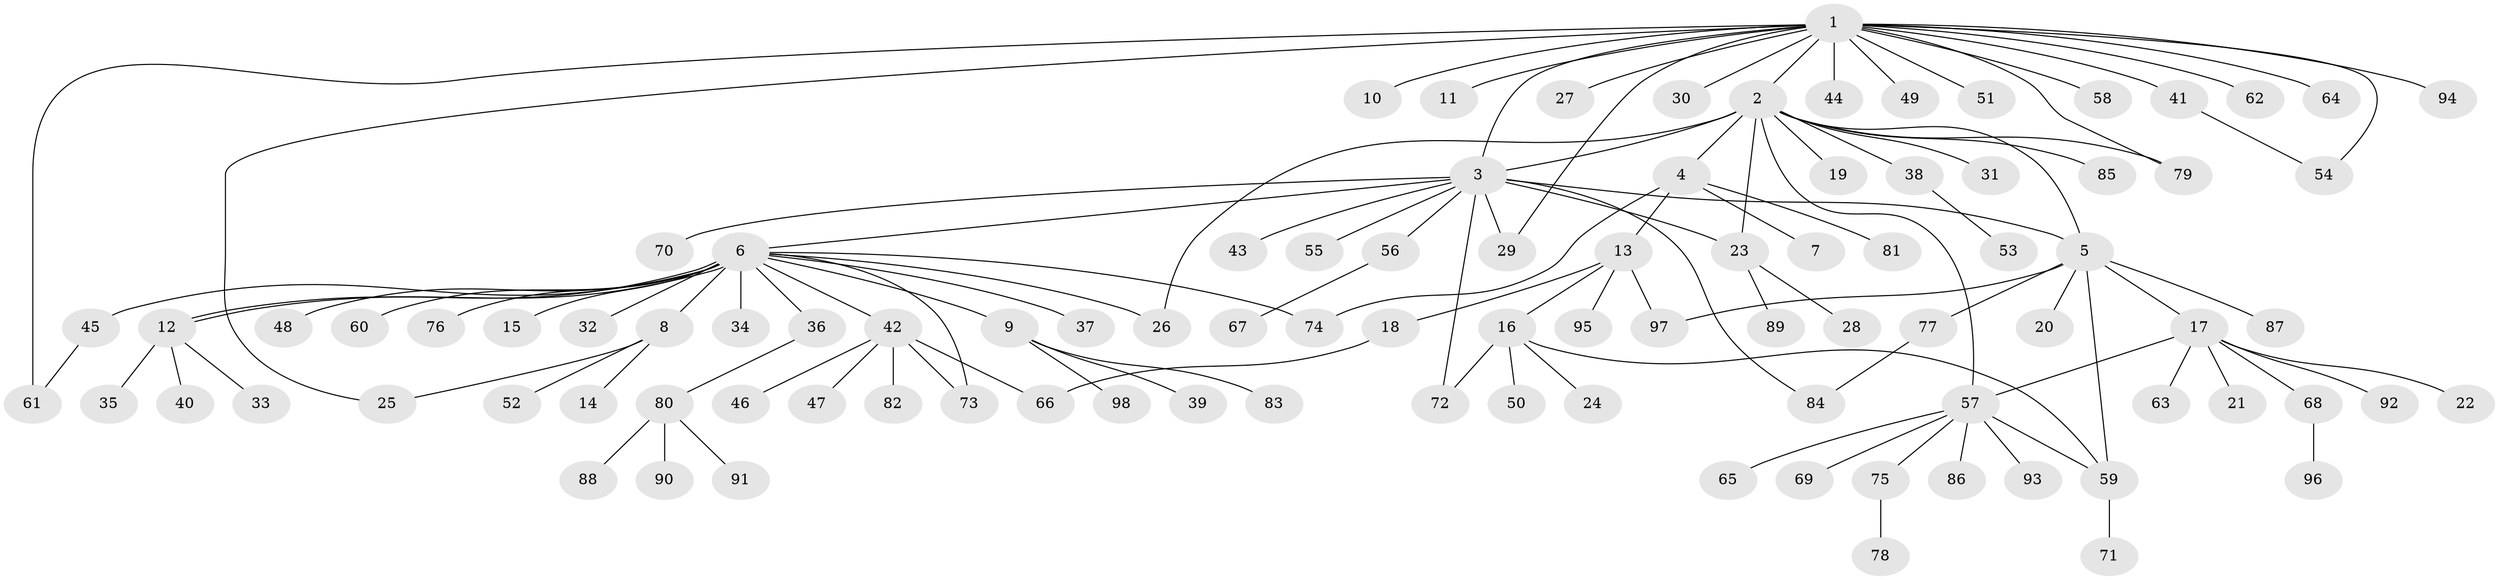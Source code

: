// Generated by graph-tools (version 1.1) at 2025/49/03/09/25 03:49:49]
// undirected, 98 vertices, 116 edges
graph export_dot {
graph [start="1"]
  node [color=gray90,style=filled];
  1;
  2;
  3;
  4;
  5;
  6;
  7;
  8;
  9;
  10;
  11;
  12;
  13;
  14;
  15;
  16;
  17;
  18;
  19;
  20;
  21;
  22;
  23;
  24;
  25;
  26;
  27;
  28;
  29;
  30;
  31;
  32;
  33;
  34;
  35;
  36;
  37;
  38;
  39;
  40;
  41;
  42;
  43;
  44;
  45;
  46;
  47;
  48;
  49;
  50;
  51;
  52;
  53;
  54;
  55;
  56;
  57;
  58;
  59;
  60;
  61;
  62;
  63;
  64;
  65;
  66;
  67;
  68;
  69;
  70;
  71;
  72;
  73;
  74;
  75;
  76;
  77;
  78;
  79;
  80;
  81;
  82;
  83;
  84;
  85;
  86;
  87;
  88;
  89;
  90;
  91;
  92;
  93;
  94;
  95;
  96;
  97;
  98;
  1 -- 2;
  1 -- 3;
  1 -- 10;
  1 -- 11;
  1 -- 25;
  1 -- 27;
  1 -- 29;
  1 -- 30;
  1 -- 41;
  1 -- 44;
  1 -- 49;
  1 -- 51;
  1 -- 54;
  1 -- 58;
  1 -- 61;
  1 -- 62;
  1 -- 64;
  1 -- 79;
  1 -- 94;
  2 -- 3;
  2 -- 4;
  2 -- 5;
  2 -- 19;
  2 -- 23;
  2 -- 26;
  2 -- 31;
  2 -- 38;
  2 -- 57;
  2 -- 79;
  2 -- 85;
  3 -- 5;
  3 -- 6;
  3 -- 23;
  3 -- 29;
  3 -- 43;
  3 -- 55;
  3 -- 56;
  3 -- 70;
  3 -- 72;
  3 -- 84;
  4 -- 7;
  4 -- 13;
  4 -- 74;
  4 -- 81;
  5 -- 17;
  5 -- 20;
  5 -- 59;
  5 -- 77;
  5 -- 87;
  5 -- 97;
  6 -- 8;
  6 -- 9;
  6 -- 12;
  6 -- 12;
  6 -- 15;
  6 -- 26;
  6 -- 32;
  6 -- 34;
  6 -- 36;
  6 -- 37;
  6 -- 42;
  6 -- 45;
  6 -- 48;
  6 -- 60;
  6 -- 73;
  6 -- 74;
  6 -- 76;
  8 -- 14;
  8 -- 25;
  8 -- 52;
  9 -- 39;
  9 -- 83;
  9 -- 98;
  12 -- 33;
  12 -- 35;
  12 -- 40;
  13 -- 16;
  13 -- 18;
  13 -- 95;
  13 -- 97;
  16 -- 24;
  16 -- 50;
  16 -- 59;
  16 -- 72;
  17 -- 21;
  17 -- 22;
  17 -- 57;
  17 -- 63;
  17 -- 68;
  17 -- 92;
  18 -- 66;
  23 -- 28;
  23 -- 89;
  36 -- 80;
  38 -- 53;
  41 -- 54;
  42 -- 46;
  42 -- 47;
  42 -- 66;
  42 -- 73;
  42 -- 82;
  45 -- 61;
  56 -- 67;
  57 -- 59;
  57 -- 65;
  57 -- 69;
  57 -- 75;
  57 -- 86;
  57 -- 93;
  59 -- 71;
  68 -- 96;
  75 -- 78;
  77 -- 84;
  80 -- 88;
  80 -- 90;
  80 -- 91;
}
